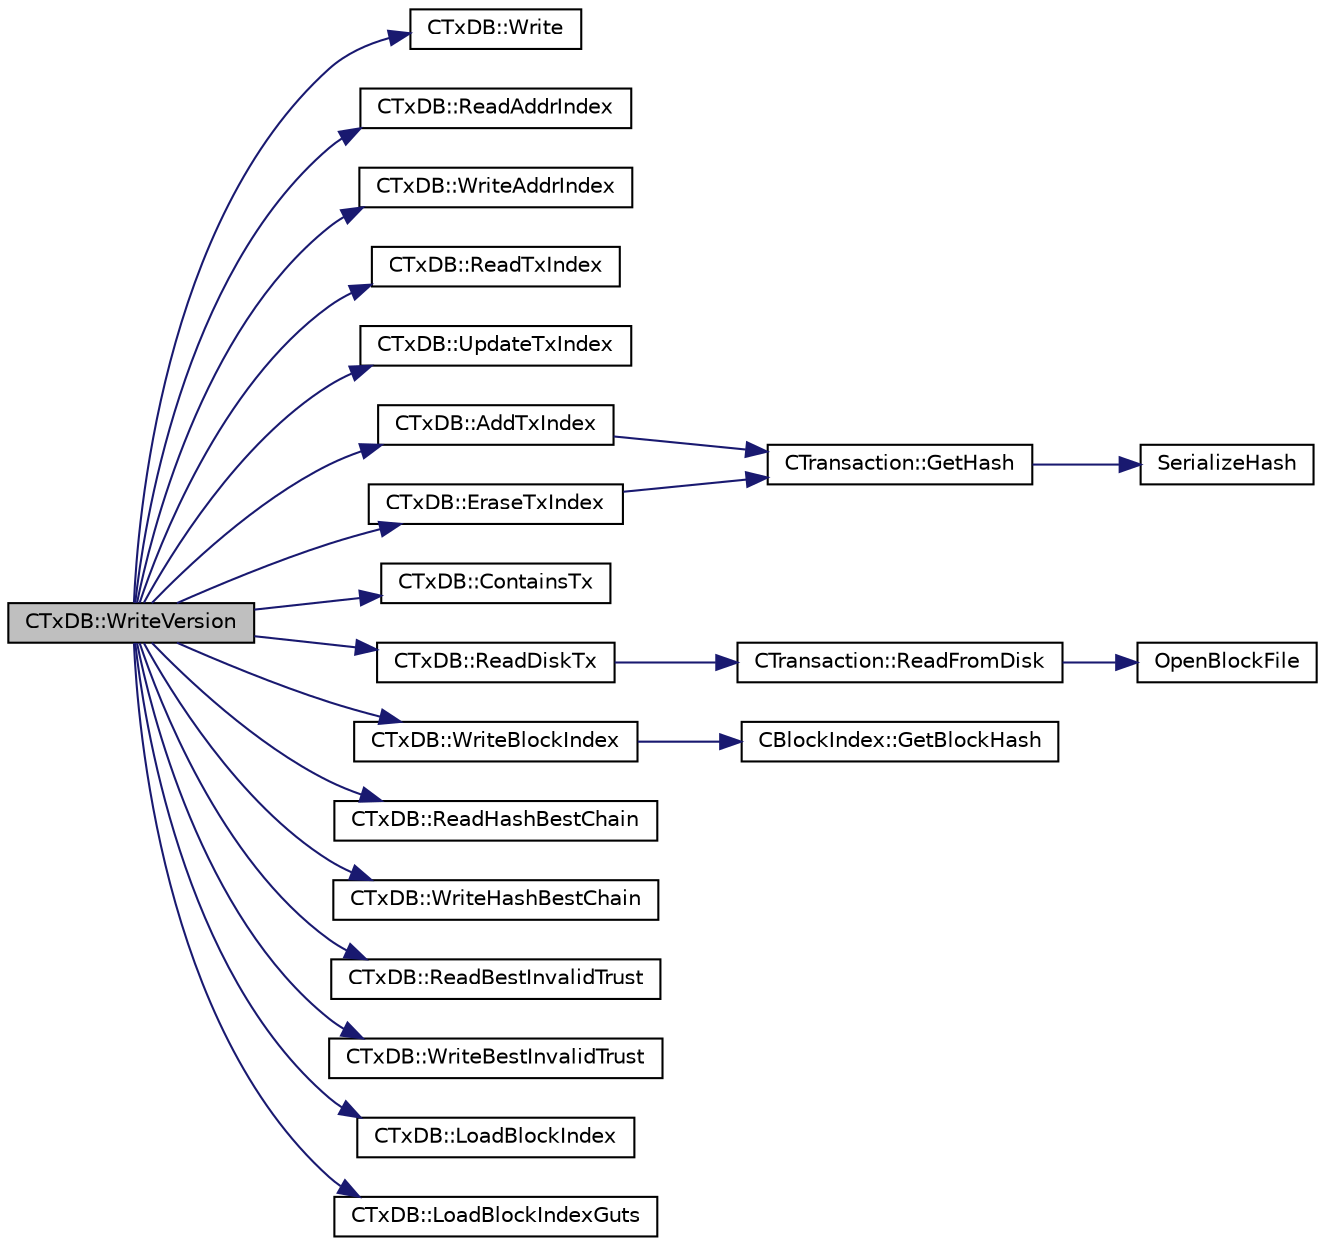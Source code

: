 digraph "CTxDB::WriteVersion"
{
  edge [fontname="Helvetica",fontsize="10",labelfontname="Helvetica",labelfontsize="10"];
  node [fontname="Helvetica",fontsize="10",shape=record];
  rankdir="LR";
  Node115 [label="CTxDB::WriteVersion",height=0.2,width=0.4,color="black", fillcolor="grey75", style="filled", fontcolor="black"];
  Node115 -> Node116 [color="midnightblue",fontsize="10",style="solid",fontname="Helvetica"];
  Node116 [label="CTxDB::Write",height=0.2,width=0.4,color="black", fillcolor="white", style="filled",URL="$d9/d8d/class_c_tx_d_b.html#a58885f67364829a8e0957a5dc810886d"];
  Node115 -> Node117 [color="midnightblue",fontsize="10",style="solid",fontname="Helvetica"];
  Node117 [label="CTxDB::ReadAddrIndex",height=0.2,width=0.4,color="black", fillcolor="white", style="filled",URL="$d9/d8d/class_c_tx_d_b.html#af1a1c0835bf9eb9a59e9d197678b0a4d"];
  Node115 -> Node118 [color="midnightblue",fontsize="10",style="solid",fontname="Helvetica"];
  Node118 [label="CTxDB::WriteAddrIndex",height=0.2,width=0.4,color="black", fillcolor="white", style="filled",URL="$d9/d8d/class_c_tx_d_b.html#aa661acc6807641aa0b27c41864c3102c"];
  Node115 -> Node119 [color="midnightblue",fontsize="10",style="solid",fontname="Helvetica"];
  Node119 [label="CTxDB::ReadTxIndex",height=0.2,width=0.4,color="black", fillcolor="white", style="filled",URL="$d9/d8d/class_c_tx_d_b.html#a8a138e5dcc3ef98991abaa16eaa8ddeb"];
  Node115 -> Node120 [color="midnightblue",fontsize="10",style="solid",fontname="Helvetica"];
  Node120 [label="CTxDB::UpdateTxIndex",height=0.2,width=0.4,color="black", fillcolor="white", style="filled",URL="$d9/d8d/class_c_tx_d_b.html#a62fb371022854dc8cb247bed36302df2"];
  Node115 -> Node121 [color="midnightblue",fontsize="10",style="solid",fontname="Helvetica"];
  Node121 [label="CTxDB::AddTxIndex",height=0.2,width=0.4,color="black", fillcolor="white", style="filled",URL="$d9/d8d/class_c_tx_d_b.html#a6c0d7c688e8fd7ac28afde78ae6b624e"];
  Node121 -> Node122 [color="midnightblue",fontsize="10",style="solid",fontname="Helvetica"];
  Node122 [label="CTransaction::GetHash",height=0.2,width=0.4,color="black", fillcolor="white", style="filled",URL="$df/d43/class_c_transaction.html#a0b46d80e82ca324e82c2ce3fc1492bfa"];
  Node122 -> Node123 [color="midnightblue",fontsize="10",style="solid",fontname="Helvetica"];
  Node123 [label="SerializeHash",height=0.2,width=0.4,color="black", fillcolor="white", style="filled",URL="$db/dfb/hash_8h.html#a6de694e43f17c62025c6883965b65e63"];
  Node115 -> Node124 [color="midnightblue",fontsize="10",style="solid",fontname="Helvetica"];
  Node124 [label="CTxDB::EraseTxIndex",height=0.2,width=0.4,color="black", fillcolor="white", style="filled",URL="$d9/d8d/class_c_tx_d_b.html#a5e0f0ed39529758a90953a2a08fc9412"];
  Node124 -> Node122 [color="midnightblue",fontsize="10",style="solid",fontname="Helvetica"];
  Node115 -> Node125 [color="midnightblue",fontsize="10",style="solid",fontname="Helvetica"];
  Node125 [label="CTxDB::ContainsTx",height=0.2,width=0.4,color="black", fillcolor="white", style="filled",URL="$d9/d8d/class_c_tx_d_b.html#a09b87317101ed16b6ad99794279f4c2d"];
  Node115 -> Node126 [color="midnightblue",fontsize="10",style="solid",fontname="Helvetica"];
  Node126 [label="CTxDB::ReadDiskTx",height=0.2,width=0.4,color="black", fillcolor="white", style="filled",URL="$d9/d8d/class_c_tx_d_b.html#a32d0e546eee99724776352dd4bf0ae79"];
  Node126 -> Node127 [color="midnightblue",fontsize="10",style="solid",fontname="Helvetica"];
  Node127 [label="CTransaction::ReadFromDisk",height=0.2,width=0.4,color="black", fillcolor="white", style="filled",URL="$df/d43/class_c_transaction.html#ad9d526afecbd816c385343f60c5352fd"];
  Node127 -> Node128 [color="midnightblue",fontsize="10",style="solid",fontname="Helvetica"];
  Node128 [label="OpenBlockFile",height=0.2,width=0.4,color="black", fillcolor="white", style="filled",URL="$d4/dbf/main_8h.html#acaa494f20aefb99c5f5f9022a97d0040"];
  Node115 -> Node129 [color="midnightblue",fontsize="10",style="solid",fontname="Helvetica"];
  Node129 [label="CTxDB::WriteBlockIndex",height=0.2,width=0.4,color="black", fillcolor="white", style="filled",URL="$d9/d8d/class_c_tx_d_b.html#a56f170187a609bd747c29b3a4adddd8e"];
  Node129 -> Node130 [color="midnightblue",fontsize="10",style="solid",fontname="Helvetica"];
  Node130 [label="CBlockIndex::GetBlockHash",height=0.2,width=0.4,color="black", fillcolor="white", style="filled",URL="$d3/dbd/class_c_block_index.html#a98490a2788c65cdd6ae9002b004dd74c"];
  Node115 -> Node131 [color="midnightblue",fontsize="10",style="solid",fontname="Helvetica"];
  Node131 [label="CTxDB::ReadHashBestChain",height=0.2,width=0.4,color="black", fillcolor="white", style="filled",URL="$d9/d8d/class_c_tx_d_b.html#a9aae38d6e39ce57a1b8eaaeaea81e4de"];
  Node115 -> Node132 [color="midnightblue",fontsize="10",style="solid",fontname="Helvetica"];
  Node132 [label="CTxDB::WriteHashBestChain",height=0.2,width=0.4,color="black", fillcolor="white", style="filled",URL="$d9/d8d/class_c_tx_d_b.html#a2cf58de69c1c07e500a1f8d0b0709476"];
  Node115 -> Node133 [color="midnightblue",fontsize="10",style="solid",fontname="Helvetica"];
  Node133 [label="CTxDB::ReadBestInvalidTrust",height=0.2,width=0.4,color="black", fillcolor="white", style="filled",URL="$d9/d8d/class_c_tx_d_b.html#a9265bb496395efe163225a6c0bdadc6e"];
  Node115 -> Node134 [color="midnightblue",fontsize="10",style="solid",fontname="Helvetica"];
  Node134 [label="CTxDB::WriteBestInvalidTrust",height=0.2,width=0.4,color="black", fillcolor="white", style="filled",URL="$d9/d8d/class_c_tx_d_b.html#a3b7101933a375ee972d103dda9f47205"];
  Node115 -> Node135 [color="midnightblue",fontsize="10",style="solid",fontname="Helvetica"];
  Node135 [label="CTxDB::LoadBlockIndex",height=0.2,width=0.4,color="black", fillcolor="white", style="filled",URL="$d9/d8d/class_c_tx_d_b.html#abcb9df0821d996f811f6604b452a26a0"];
  Node115 -> Node136 [color="midnightblue",fontsize="10",style="solid",fontname="Helvetica"];
  Node136 [label="CTxDB::LoadBlockIndexGuts",height=0.2,width=0.4,color="black", fillcolor="white", style="filled",URL="$d9/d8d/class_c_tx_d_b.html#ae3e6a1fabe178b5d1aa244609f8e72d1"];
}

